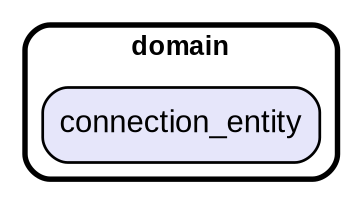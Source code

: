 digraph "" {
  graph [style=rounded fontname="Arial Black" fontsize=13 penwidth=2.6];
  node [shape=rect style="filled,rounded" fontname=Arial fontsize=15 fillcolor=Lavender penwidth=1.3];
  edge [penwidth=1.3];
  "/connection_entity.dart" [label="connection_entity"];
  subgraph "cluster~" {
    label="domain";
    "/connection_entity.dart";
  }
}
